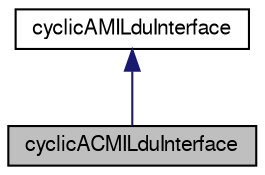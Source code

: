 digraph "cyclicACMILduInterface"
{
  bgcolor="transparent";
  edge [fontname="FreeSans",fontsize="10",labelfontname="FreeSans",labelfontsize="10"];
  node [fontname="FreeSans",fontsize="10",shape=record];
  Node4 [label="cyclicACMILduInterface",height=0.2,width=0.4,color="black", fillcolor="grey75", style="filled", fontcolor="black"];
  Node5 -> Node4 [dir="back",color="midnightblue",fontsize="10",style="solid",fontname="FreeSans"];
  Node5 [label="cyclicAMILduInterface",height=0.2,width=0.4,color="black",URL="$a24930.html",tooltip="An abstract base class for cyclic AMI coupled interfaces. "];
}
